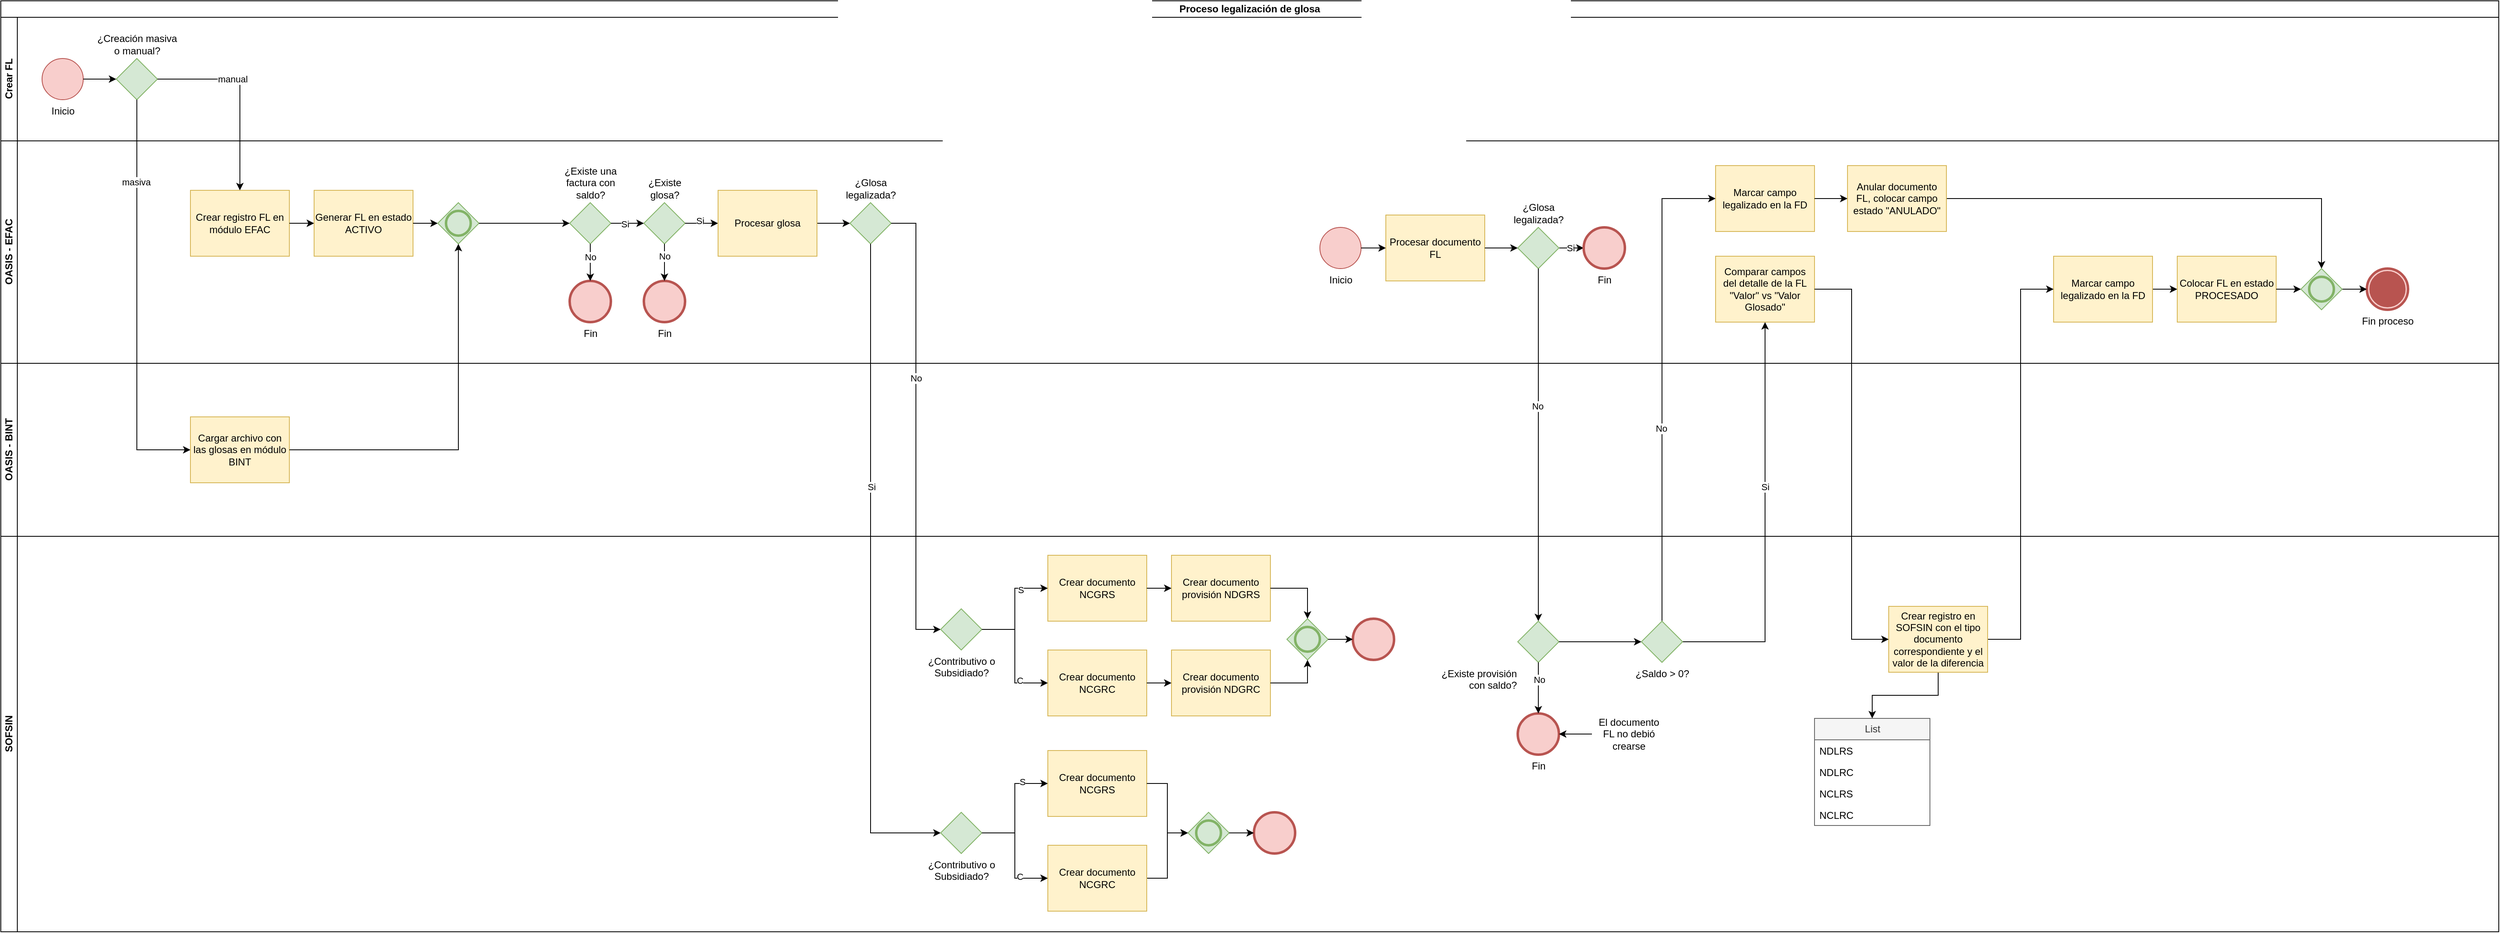 <mxfile version="26.0.10">
  <diagram name="Página-1" id="QjnRR7jEjkSnEzNFnNj9">
    <mxGraphModel dx="1173" dy="513" grid="1" gridSize="10" guides="1" tooltips="1" connect="1" arrows="1" fold="1" page="1" pageScale="1" pageWidth="2910" pageHeight="1030" math="0" shadow="0">
      <root>
        <mxCell id="0" />
        <mxCell id="1" parent="0" />
        <mxCell id="Rm7F8vrEzkFGW5DVcHOp-1" value="Proceso legalización de glosa" style="swimlane;html=1;childLayout=stackLayout;resizeParent=1;resizeParentMax=0;horizontal=1;startSize=20;horizontalStack=0;whiteSpace=wrap;" vertex="1" parent="1">
          <mxGeometry x="20" y="20" width="3030" height="1130" as="geometry" />
        </mxCell>
        <mxCell id="Rm7F8vrEzkFGW5DVcHOp-2" value="Crear FL" style="swimlane;html=1;startSize=20;horizontal=0;" vertex="1" parent="Rm7F8vrEzkFGW5DVcHOp-1">
          <mxGeometry y="20" width="3030" height="150" as="geometry" />
        </mxCell>
        <mxCell id="Rm7F8vrEzkFGW5DVcHOp-5" value="Inicio" style="points=[[0.145,0.145,0],[0.5,0,0],[0.855,0.145,0],[1,0.5,0],[0.855,0.855,0],[0.5,1,0],[0.145,0.855,0],[0,0.5,0]];shape=mxgraph.bpmn.event;html=1;verticalLabelPosition=bottom;labelBackgroundColor=#ffffff;verticalAlign=top;align=center;perimeter=ellipsePerimeter;outlineConnect=0;aspect=fixed;outline=standard;symbol=general;fillColor=#f8cecc;strokeColor=#b85450;" vertex="1" parent="Rm7F8vrEzkFGW5DVcHOp-2">
          <mxGeometry x="50" y="50" width="50" height="50" as="geometry" />
        </mxCell>
        <mxCell id="Rm7F8vrEzkFGW5DVcHOp-9" value="¿Creación masiva &lt;br&gt;o manual?" style="points=[[0.25,0.25,0],[0.5,0,0],[0.75,0.25,0],[1,0.5,0],[0.75,0.75,0],[0.5,1,0],[0.25,0.75,0],[0,0.5,0]];shape=mxgraph.bpmn.gateway2;html=1;verticalLabelPosition=top;labelBackgroundColor=#ffffff;verticalAlign=bottom;align=center;perimeter=rhombusPerimeter;outlineConnect=0;outline=none;symbol=none;labelPosition=center;fillColor=#d5e8d4;strokeColor=#82b366;" vertex="1" parent="Rm7F8vrEzkFGW5DVcHOp-2">
          <mxGeometry x="140" y="50" width="50" height="50" as="geometry" />
        </mxCell>
        <mxCell id="Rm7F8vrEzkFGW5DVcHOp-6" style="edgeStyle=orthogonalEdgeStyle;rounded=0;orthogonalLoop=1;jettySize=auto;html=1;entryX=0;entryY=0.5;entryDx=0;entryDy=0;entryPerimeter=0;" edge="1" parent="Rm7F8vrEzkFGW5DVcHOp-2" source="Rm7F8vrEzkFGW5DVcHOp-5" target="Rm7F8vrEzkFGW5DVcHOp-9">
          <mxGeometry relative="1" as="geometry">
            <mxPoint x="140" y="75" as="targetPoint" />
          </mxGeometry>
        </mxCell>
        <mxCell id="Rm7F8vrEzkFGW5DVcHOp-3" value="OASIS - EFAC" style="swimlane;html=1;startSize=20;horizontal=0;" vertex="1" parent="Rm7F8vrEzkFGW5DVcHOp-1">
          <mxGeometry y="170" width="3030" height="270" as="geometry" />
        </mxCell>
        <mxCell id="Rm7F8vrEzkFGW5DVcHOp-15" value="Generar FL en estado ACTIVO" style="points=[[0.25,0,0],[0.5,0,0],[0.75,0,0],[1,0.25,0],[1,0.5,0],[1,0.75,0],[0.75,1,0],[0.5,1,0],[0.25,1,0],[0,0.75,0],[0,0.5,0],[0,0.25,0]];shape=mxgraph.bpmn.task2;whiteSpace=wrap;rectStyle=rounded;size=10;html=1;container=1;expand=0;collapsible=0;taskMarker=script;fillColor=#fff2cc;strokeColor=#d6b656;" vertex="1" parent="Rm7F8vrEzkFGW5DVcHOp-3">
          <mxGeometry x="380" y="60" width="120" height="80" as="geometry" />
        </mxCell>
        <mxCell id="Rm7F8vrEzkFGW5DVcHOp-16" style="edgeStyle=orthogonalEdgeStyle;rounded=0;orthogonalLoop=1;jettySize=auto;html=1;entryX=0;entryY=0.5;entryDx=0;entryDy=0;entryPerimeter=0;" edge="1" parent="Rm7F8vrEzkFGW5DVcHOp-3" source="Rm7F8vrEzkFGW5DVcHOp-15" target="Rm7F8vrEzkFGW5DVcHOp-19">
          <mxGeometry relative="1" as="geometry">
            <mxPoint x="530" y="100.0" as="targetPoint" />
          </mxGeometry>
        </mxCell>
        <mxCell id="Rm7F8vrEzkFGW5DVcHOp-19" value="" style="points=[[0.25,0.25,0],[0.5,0,0],[0.75,0.25,0],[1,0.5,0],[0.75,0.75,0],[0.5,1,0],[0.25,0.75,0],[0,0.5,0]];shape=mxgraph.bpmn.gateway2;html=1;verticalLabelPosition=bottom;labelBackgroundColor=#ffffff;verticalAlign=top;align=center;perimeter=rhombusPerimeter;outlineConnect=0;outline=end;symbol=general;fillColor=#d5e8d4;strokeColor=#82b366;" vertex="1" parent="Rm7F8vrEzkFGW5DVcHOp-3">
          <mxGeometry x="530" y="75" width="50" height="50" as="geometry" />
        </mxCell>
        <mxCell id="Rm7F8vrEzkFGW5DVcHOp-13" value="Crear registro FL en módulo EFAC" style="points=[[0.25,0,0],[0.5,0,0],[0.75,0,0],[1,0.25,0],[1,0.5,0],[1,0.75,0],[0.75,1,0],[0.5,1,0],[0.25,1,0],[0,0.75,0],[0,0.5,0],[0,0.25,0]];shape=mxgraph.bpmn.task2;whiteSpace=wrap;rectStyle=rounded;size=10;html=1;container=1;expand=0;collapsible=0;taskMarker=user;fillColor=#fff2cc;strokeColor=#d6b656;" vertex="1" parent="Rm7F8vrEzkFGW5DVcHOp-3">
          <mxGeometry x="230" y="60" width="120" height="80" as="geometry" />
        </mxCell>
        <mxCell id="Rm7F8vrEzkFGW5DVcHOp-14" style="edgeStyle=orthogonalEdgeStyle;rounded=0;orthogonalLoop=1;jettySize=auto;html=1;" edge="1" parent="Rm7F8vrEzkFGW5DVcHOp-3" source="Rm7F8vrEzkFGW5DVcHOp-13" target="Rm7F8vrEzkFGW5DVcHOp-15">
          <mxGeometry relative="1" as="geometry">
            <mxPoint x="410" y="-80" as="targetPoint" />
          </mxGeometry>
        </mxCell>
        <mxCell id="Rm7F8vrEzkFGW5DVcHOp-33" value="¿Existe una &lt;br&gt;factura con&lt;br&gt;saldo?" style="points=[[0.25,0.25,0],[0.5,0,0],[0.75,0.25,0],[1,0.5,0],[0.75,0.75,0],[0.5,1,0],[0.25,0.75,0],[0,0.5,0]];shape=mxgraph.bpmn.gateway2;html=1;verticalLabelPosition=top;labelBackgroundColor=#ffffff;verticalAlign=bottom;align=center;perimeter=rhombusPerimeter;outlineConnect=0;outline=none;symbol=none;labelPosition=center;fillColor=#d5e8d4;strokeColor=#82b366;" vertex="1" parent="Rm7F8vrEzkFGW5DVcHOp-3">
          <mxGeometry x="690" y="75" width="50" height="50" as="geometry" />
        </mxCell>
        <mxCell id="Rm7F8vrEzkFGW5DVcHOp-32" style="edgeStyle=orthogonalEdgeStyle;rounded=0;orthogonalLoop=1;jettySize=auto;html=1;" edge="1" parent="Rm7F8vrEzkFGW5DVcHOp-3" source="Rm7F8vrEzkFGW5DVcHOp-19" target="Rm7F8vrEzkFGW5DVcHOp-33">
          <mxGeometry relative="1" as="geometry">
            <mxPoint x="710" y="100" as="targetPoint" />
          </mxGeometry>
        </mxCell>
        <mxCell id="Rm7F8vrEzkFGW5DVcHOp-35" value="Fin" style="points=[[0.145,0.145,0],[0.5,0,0],[0.855,0.145,0],[1,0.5,0],[0.855,0.855,0],[0.5,1,0],[0.145,0.855,0],[0,0.5,0]];shape=mxgraph.bpmn.event;html=1;verticalLabelPosition=bottom;labelBackgroundColor=#ffffff;verticalAlign=top;align=center;perimeter=ellipsePerimeter;outlineConnect=0;aspect=fixed;outline=end;symbol=terminate2;fillColor=#f8cecc;strokeColor=#b85450;" vertex="1" parent="Rm7F8vrEzkFGW5DVcHOp-3">
          <mxGeometry x="690" y="170" width="50" height="50" as="geometry" />
        </mxCell>
        <mxCell id="Rm7F8vrEzkFGW5DVcHOp-34" style="edgeStyle=orthogonalEdgeStyle;rounded=0;orthogonalLoop=1;jettySize=auto;html=1;" edge="1" parent="Rm7F8vrEzkFGW5DVcHOp-3" source="Rm7F8vrEzkFGW5DVcHOp-33" target="Rm7F8vrEzkFGW5DVcHOp-35">
          <mxGeometry relative="1" as="geometry">
            <mxPoint x="715" y="180" as="targetPoint" />
          </mxGeometry>
        </mxCell>
        <mxCell id="Rm7F8vrEzkFGW5DVcHOp-36" value="No" style="edgeLabel;html=1;align=center;verticalAlign=middle;resizable=0;points=[];" vertex="1" connectable="0" parent="Rm7F8vrEzkFGW5DVcHOp-34">
          <mxGeometry x="0.256" y="-1" relative="1" as="geometry">
            <mxPoint x="1" y="-13" as="offset" />
          </mxGeometry>
        </mxCell>
        <mxCell id="Rm7F8vrEzkFGW5DVcHOp-39" value="¿Existe &lt;br&gt;glosa?" style="points=[[0.25,0.25,0],[0.5,0,0],[0.75,0.25,0],[1,0.5,0],[0.75,0.75,0],[0.5,1,0],[0.25,0.75,0],[0,0.5,0]];shape=mxgraph.bpmn.gateway2;html=1;verticalLabelPosition=top;labelBackgroundColor=#ffffff;verticalAlign=bottom;align=center;perimeter=rhombusPerimeter;outlineConnect=0;outline=none;symbol=none;labelPosition=center;fillColor=#d5e8d4;strokeColor=#82b366;" vertex="1" parent="Rm7F8vrEzkFGW5DVcHOp-3">
          <mxGeometry x="780" y="75" width="50" height="50" as="geometry" />
        </mxCell>
        <mxCell id="Rm7F8vrEzkFGW5DVcHOp-38" style="edgeStyle=orthogonalEdgeStyle;rounded=0;orthogonalLoop=1;jettySize=auto;html=1;" edge="1" parent="Rm7F8vrEzkFGW5DVcHOp-3" source="Rm7F8vrEzkFGW5DVcHOp-33" target="Rm7F8vrEzkFGW5DVcHOp-39">
          <mxGeometry relative="1" as="geometry">
            <mxPoint x="790" y="100" as="targetPoint" />
          </mxGeometry>
        </mxCell>
        <mxCell id="Rm7F8vrEzkFGW5DVcHOp-50" value="Si" style="edgeLabel;html=1;align=center;verticalAlign=middle;resizable=0;points=[];" vertex="1" connectable="0" parent="Rm7F8vrEzkFGW5DVcHOp-38">
          <mxGeometry x="-0.15" y="-1" relative="1" as="geometry">
            <mxPoint as="offset" />
          </mxGeometry>
        </mxCell>
        <mxCell id="Rm7F8vrEzkFGW5DVcHOp-41" value="Fin" style="points=[[0.145,0.145,0],[0.5,0,0],[0.855,0.145,0],[1,0.5,0],[0.855,0.855,0],[0.5,1,0],[0.145,0.855,0],[0,0.5,0]];shape=mxgraph.bpmn.event;html=1;verticalLabelPosition=bottom;labelBackgroundColor=#ffffff;verticalAlign=top;align=center;perimeter=ellipsePerimeter;outlineConnect=0;aspect=fixed;outline=end;symbol=terminate2;fillColor=#f8cecc;strokeColor=#b85450;" vertex="1" parent="Rm7F8vrEzkFGW5DVcHOp-3">
          <mxGeometry x="780" y="170" width="50" height="50" as="geometry" />
        </mxCell>
        <mxCell id="Rm7F8vrEzkFGW5DVcHOp-40" style="edgeStyle=orthogonalEdgeStyle;rounded=0;orthogonalLoop=1;jettySize=auto;html=1;" edge="1" parent="Rm7F8vrEzkFGW5DVcHOp-3" source="Rm7F8vrEzkFGW5DVcHOp-39" target="Rm7F8vrEzkFGW5DVcHOp-41">
          <mxGeometry relative="1" as="geometry">
            <mxPoint x="805" y="190" as="targetPoint" />
          </mxGeometry>
        </mxCell>
        <mxCell id="Rm7F8vrEzkFGW5DVcHOp-43" value="No" style="edgeLabel;html=1;align=center;verticalAlign=middle;resizable=0;points=[];" vertex="1" connectable="0" parent="Rm7F8vrEzkFGW5DVcHOp-40">
          <mxGeometry x="-0.33" relative="1" as="geometry">
            <mxPoint as="offset" />
          </mxGeometry>
        </mxCell>
        <mxCell id="Rm7F8vrEzkFGW5DVcHOp-45" value="¿Glosa &lt;br&gt;legalizada?" style="points=[[0.25,0.25,0],[0.5,0,0],[0.75,0.25,0],[1,0.5,0],[0.75,0.75,0],[0.5,1,0],[0.25,0.75,0],[0,0.5,0]];shape=mxgraph.bpmn.gateway2;html=1;verticalLabelPosition=top;labelBackgroundColor=#ffffff;verticalAlign=bottom;align=center;perimeter=rhombusPerimeter;outlineConnect=0;outline=none;symbol=none;labelPosition=center;fillColor=#d5e8d4;strokeColor=#82b366;" vertex="1" parent="Rm7F8vrEzkFGW5DVcHOp-3">
          <mxGeometry x="1030" y="75" width="50" height="50" as="geometry" />
        </mxCell>
        <mxCell id="Rm7F8vrEzkFGW5DVcHOp-44" style="edgeStyle=orthogonalEdgeStyle;rounded=0;orthogonalLoop=1;jettySize=auto;html=1;entryX=0;entryY=0.5;entryDx=0;entryDy=0;entryPerimeter=0;" edge="1" parent="Rm7F8vrEzkFGW5DVcHOp-3" source="Rm7F8vrEzkFGW5DVcHOp-39" target="Rm7F8vrEzkFGW5DVcHOp-55">
          <mxGeometry relative="1" as="geometry">
            <mxPoint x="890" y="100" as="targetPoint" />
          </mxGeometry>
        </mxCell>
        <mxCell id="Rm7F8vrEzkFGW5DVcHOp-51" value="Si" style="edgeLabel;html=1;align=center;verticalAlign=middle;resizable=0;points=[];" vertex="1" connectable="0" parent="Rm7F8vrEzkFGW5DVcHOp-44">
          <mxGeometry x="-0.1" y="3" relative="1" as="geometry">
            <mxPoint as="offset" />
          </mxGeometry>
        </mxCell>
        <mxCell id="Rm7F8vrEzkFGW5DVcHOp-56" style="edgeStyle=orthogonalEdgeStyle;rounded=0;orthogonalLoop=1;jettySize=auto;html=1;" edge="1" parent="Rm7F8vrEzkFGW5DVcHOp-3" source="Rm7F8vrEzkFGW5DVcHOp-55" target="Rm7F8vrEzkFGW5DVcHOp-45">
          <mxGeometry relative="1" as="geometry" />
        </mxCell>
        <mxCell id="Rm7F8vrEzkFGW5DVcHOp-55" value="Procesar glosa" style="points=[[0.25,0,0],[0.5,0,0],[0.75,0,0],[1,0.25,0],[1,0.5,0],[1,0.75,0],[0.75,1,0],[0.5,1,0],[0.25,1,0],[0,0.75,0],[0,0.5,0],[0,0.25,0]];shape=mxgraph.bpmn.task2;whiteSpace=wrap;rectStyle=rounded;size=10;html=1;container=1;expand=0;collapsible=0;taskMarker=script;fillColor=#fff2cc;strokeColor=#d6b656;" vertex="1" parent="Rm7F8vrEzkFGW5DVcHOp-3">
          <mxGeometry x="870" y="60" width="120" height="80" as="geometry" />
        </mxCell>
        <mxCell id="Rm7F8vrEzkFGW5DVcHOp-68" value="Marcar campo legalizado en la FD" style="points=[[0.25,0,0],[0.5,0,0],[0.75,0,0],[1,0.25,0],[1,0.5,0],[1,0.75,0],[0.75,1,0],[0.5,1,0],[0.25,1,0],[0,0.75,0],[0,0.5,0],[0,0.25,0]];shape=mxgraph.bpmn.task2;whiteSpace=wrap;rectStyle=rounded;size=10;html=1;container=1;expand=0;collapsible=0;taskMarker=script;fillColor=#fff2cc;strokeColor=#d6b656;" vertex="1" parent="Rm7F8vrEzkFGW5DVcHOp-3">
          <mxGeometry x="2080" y="30" width="120" height="80" as="geometry" />
        </mxCell>
        <mxCell id="Rm7F8vrEzkFGW5DVcHOp-131" style="edgeStyle=orthogonalEdgeStyle;rounded=0;orthogonalLoop=1;jettySize=auto;html=1;" edge="1" parent="Rm7F8vrEzkFGW5DVcHOp-3" source="Rm7F8vrEzkFGW5DVcHOp-70" target="Rm7F8vrEzkFGW5DVcHOp-129">
          <mxGeometry relative="1" as="geometry" />
        </mxCell>
        <mxCell id="Rm7F8vrEzkFGW5DVcHOp-70" value="Anular documento FL, colocar campo estado &quot;ANULADO&quot;" style="points=[[0.25,0,0],[0.5,0,0],[0.75,0,0],[1,0.25,0],[1,0.5,0],[1,0.75,0],[0.75,1,0],[0.5,1,0],[0.25,1,0],[0,0.75,0],[0,0.5,0],[0,0.25,0]];shape=mxgraph.bpmn.task2;whiteSpace=wrap;rectStyle=rounded;size=10;html=1;container=1;expand=0;collapsible=0;taskMarker=script;fillColor=#fff2cc;strokeColor=#d6b656;" vertex="1" parent="Rm7F8vrEzkFGW5DVcHOp-3">
          <mxGeometry x="2240" y="30" width="120" height="80" as="geometry" />
        </mxCell>
        <mxCell id="Rm7F8vrEzkFGW5DVcHOp-69" style="edgeStyle=orthogonalEdgeStyle;rounded=0;orthogonalLoop=1;jettySize=auto;html=1;" edge="1" parent="Rm7F8vrEzkFGW5DVcHOp-3" source="Rm7F8vrEzkFGW5DVcHOp-68" target="Rm7F8vrEzkFGW5DVcHOp-70">
          <mxGeometry relative="1" as="geometry">
            <mxPoint x="2520" y="60" as="targetPoint" />
          </mxGeometry>
        </mxCell>
        <mxCell id="Rm7F8vrEzkFGW5DVcHOp-72" value="Comparar campos del detalle de la FL &quot;Valor&quot; vs &quot;Valor Glosado&quot;" style="points=[[0.25,0,0],[0.5,0,0],[0.75,0,0],[1,0.25,0],[1,0.5,0],[1,0.75,0],[0.75,1,0],[0.5,1,0],[0.25,1,0],[0,0.75,0],[0,0.5,0],[0,0.25,0]];shape=mxgraph.bpmn.task2;whiteSpace=wrap;rectStyle=rounded;size=10;html=1;container=1;expand=0;collapsible=0;taskMarker=script;fillColor=#fff2cc;strokeColor=#d6b656;" vertex="1" parent="Rm7F8vrEzkFGW5DVcHOp-3">
          <mxGeometry x="2080" y="140" width="120" height="80" as="geometry" />
        </mxCell>
        <mxCell id="Rm7F8vrEzkFGW5DVcHOp-113" value="Colocar FL en estado PROCESADO" style="points=[[0.25,0,0],[0.5,0,0],[0.75,0,0],[1,0.25,0],[1,0.5,0],[1,0.75,0],[0.75,1,0],[0.5,1,0],[0.25,1,0],[0,0.75,0],[0,0.5,0],[0,0.25,0]];shape=mxgraph.bpmn.task2;whiteSpace=wrap;rectStyle=rounded;size=10;html=1;container=1;expand=0;collapsible=0;taskMarker=script;fillColor=#fff2cc;strokeColor=#d6b656;" vertex="1" parent="Rm7F8vrEzkFGW5DVcHOp-3">
          <mxGeometry x="2640" y="140" width="120" height="80" as="geometry" />
        </mxCell>
        <mxCell id="Rm7F8vrEzkFGW5DVcHOp-125" style="edgeStyle=orthogonalEdgeStyle;rounded=0;orthogonalLoop=1;jettySize=auto;html=1;" edge="1" parent="Rm7F8vrEzkFGW5DVcHOp-3" source="Rm7F8vrEzkFGW5DVcHOp-132" target="Rm7F8vrEzkFGW5DVcHOp-113">
          <mxGeometry relative="1" as="geometry" />
        </mxCell>
        <mxCell id="Rm7F8vrEzkFGW5DVcHOp-128" value="Fin proceso" style="points=[[0.145,0.145,0],[0.5,0,0],[0.855,0.145,0],[1,0.5,0],[0.855,0.855,0],[0.5,1,0],[0.145,0.855,0],[0,0.5,0]];shape=mxgraph.bpmn.event;html=1;verticalLabelPosition=bottom;labelBackgroundColor=#ffffff;verticalAlign=top;align=center;perimeter=ellipsePerimeter;outlineConnect=0;aspect=fixed;outline=end;symbol=terminate;fillColor=#f8cecc;strokeColor=#b85450;" vertex="1" parent="Rm7F8vrEzkFGW5DVcHOp-3">
          <mxGeometry x="2870" y="155" width="50" height="50" as="geometry" />
        </mxCell>
        <mxCell id="Rm7F8vrEzkFGW5DVcHOp-127" style="edgeStyle=orthogonalEdgeStyle;rounded=0;orthogonalLoop=1;jettySize=auto;html=1;" edge="1" parent="Rm7F8vrEzkFGW5DVcHOp-3" source="Rm7F8vrEzkFGW5DVcHOp-129" target="Rm7F8vrEzkFGW5DVcHOp-128">
          <mxGeometry relative="1" as="geometry">
            <mxPoint x="3040" y="180" as="targetPoint" />
          </mxGeometry>
        </mxCell>
        <mxCell id="Rm7F8vrEzkFGW5DVcHOp-129" value="" style="points=[[0.25,0.25,0],[0.5,0,0],[0.75,0.25,0],[1,0.5,0],[0.75,0.75,0],[0.5,1,0],[0.25,0.75,0],[0,0.5,0]];shape=mxgraph.bpmn.gateway2;html=1;verticalLabelPosition=bottom;labelBackgroundColor=#ffffff;verticalAlign=top;align=center;perimeter=rhombusPerimeter;outlineConnect=0;outline=end;symbol=general;fillColor=#d5e8d4;strokeColor=#82b366;" vertex="1" parent="Rm7F8vrEzkFGW5DVcHOp-3">
          <mxGeometry x="2790" y="155" width="50" height="50" as="geometry" />
        </mxCell>
        <mxCell id="Rm7F8vrEzkFGW5DVcHOp-130" value="" style="edgeStyle=orthogonalEdgeStyle;rounded=0;orthogonalLoop=1;jettySize=auto;html=1;" edge="1" parent="Rm7F8vrEzkFGW5DVcHOp-3" source="Rm7F8vrEzkFGW5DVcHOp-113" target="Rm7F8vrEzkFGW5DVcHOp-129">
          <mxGeometry relative="1" as="geometry">
            <mxPoint x="3090" y="370" as="targetPoint" />
            <mxPoint x="3000" y="370" as="sourcePoint" />
          </mxGeometry>
        </mxCell>
        <mxCell id="Rm7F8vrEzkFGW5DVcHOp-132" value="Marcar campo legalizado en la FD" style="points=[[0.25,0,0],[0.5,0,0],[0.75,0,0],[1,0.25,0],[1,0.5,0],[1,0.75,0],[0.75,1,0],[0.5,1,0],[0.25,1,0],[0,0.75,0],[0,0.5,0],[0,0.25,0]];shape=mxgraph.bpmn.task2;whiteSpace=wrap;rectStyle=rounded;size=10;html=1;container=1;expand=0;collapsible=0;taskMarker=script;fillColor=#fff2cc;strokeColor=#d6b656;" vertex="1" parent="Rm7F8vrEzkFGW5DVcHOp-3">
          <mxGeometry x="2490" y="140" width="120" height="80" as="geometry" />
        </mxCell>
        <mxCell id="Rm7F8vrEzkFGW5DVcHOp-135" value="Inicio" style="points=[[0.145,0.145,0],[0.5,0,0],[0.855,0.145,0],[1,0.5,0],[0.855,0.855,0],[0.5,1,0],[0.145,0.855,0],[0,0.5,0]];shape=mxgraph.bpmn.event;html=1;verticalLabelPosition=bottom;labelBackgroundColor=#ffffff;verticalAlign=top;align=center;perimeter=ellipsePerimeter;outlineConnect=0;aspect=fixed;outline=standard;symbol=general;fillColor=#f8cecc;strokeColor=#b85450;" vertex="1" parent="Rm7F8vrEzkFGW5DVcHOp-3">
          <mxGeometry x="1600" y="105" width="50" height="50" as="geometry" />
        </mxCell>
        <mxCell id="Rm7F8vrEzkFGW5DVcHOp-136" value="Procesar documento FL" style="points=[[0.25,0,0],[0.5,0,0],[0.75,0,0],[1,0.25,0],[1,0.5,0],[1,0.75,0],[0.75,1,0],[0.5,1,0],[0.25,1,0],[0,0.75,0],[0,0.5,0],[0,0.25,0]];shape=mxgraph.bpmn.task2;whiteSpace=wrap;rectStyle=rounded;size=10;html=1;container=1;expand=0;collapsible=0;taskMarker=abstract;fillColor=#fff2cc;strokeColor=#d6b656;" vertex="1" parent="Rm7F8vrEzkFGW5DVcHOp-3">
          <mxGeometry x="1680" y="90" width="120" height="80" as="geometry" />
        </mxCell>
        <mxCell id="Rm7F8vrEzkFGW5DVcHOp-137" style="edgeStyle=orthogonalEdgeStyle;rounded=0;orthogonalLoop=1;jettySize=auto;html=1;entryX=0;entryY=0.5;entryDx=0;entryDy=0;entryPerimeter=0;" edge="1" parent="Rm7F8vrEzkFGW5DVcHOp-3" source="Rm7F8vrEzkFGW5DVcHOp-135" target="Rm7F8vrEzkFGW5DVcHOp-136">
          <mxGeometry relative="1" as="geometry" />
        </mxCell>
        <mxCell id="Rm7F8vrEzkFGW5DVcHOp-152" style="edgeStyle=orthogonalEdgeStyle;rounded=0;orthogonalLoop=1;jettySize=auto;html=1;entryX=0;entryY=0.5;entryDx=0;entryDy=0;entryPerimeter=0;" edge="1" parent="Rm7F8vrEzkFGW5DVcHOp-3" source="Rm7F8vrEzkFGW5DVcHOp-147" target="Rm7F8vrEzkFGW5DVcHOp-153">
          <mxGeometry relative="1" as="geometry">
            <mxPoint x="1940" y="130" as="targetPoint" />
          </mxGeometry>
        </mxCell>
        <mxCell id="Rm7F8vrEzkFGW5DVcHOp-154" value="Si" style="edgeLabel;html=1;align=center;verticalAlign=middle;resizable=0;points=[];" vertex="1" connectable="0" parent="Rm7F8vrEzkFGW5DVcHOp-152">
          <mxGeometry x="0.342" relative="1" as="geometry">
            <mxPoint as="offset" />
          </mxGeometry>
        </mxCell>
        <mxCell id="Rm7F8vrEzkFGW5DVcHOp-147" value="¿Glosa &lt;br&gt;legalizada?" style="points=[[0.25,0.25,0],[0.5,0,0],[0.75,0.25,0],[1,0.5,0],[0.75,0.75,0],[0.5,1,0],[0.25,0.75,0],[0,0.5,0]];shape=mxgraph.bpmn.gateway2;html=1;verticalLabelPosition=top;labelBackgroundColor=#ffffff;verticalAlign=bottom;align=center;perimeter=rhombusPerimeter;outlineConnect=0;outline=none;symbol=none;labelPosition=center;fillColor=#d5e8d4;strokeColor=#82b366;" vertex="1" parent="Rm7F8vrEzkFGW5DVcHOp-3">
          <mxGeometry x="1840" y="105" width="50" height="50" as="geometry" />
        </mxCell>
        <mxCell id="Rm7F8vrEzkFGW5DVcHOp-149" style="edgeStyle=orthogonalEdgeStyle;rounded=0;orthogonalLoop=1;jettySize=auto;html=1;entryX=0;entryY=0.5;entryDx=0;entryDy=0;entryPerimeter=0;" edge="1" parent="Rm7F8vrEzkFGW5DVcHOp-3" source="Rm7F8vrEzkFGW5DVcHOp-136" target="Rm7F8vrEzkFGW5DVcHOp-147">
          <mxGeometry relative="1" as="geometry" />
        </mxCell>
        <mxCell id="Rm7F8vrEzkFGW5DVcHOp-153" value="Fin" style="points=[[0.145,0.145,0],[0.5,0,0],[0.855,0.145,0],[1,0.5,0],[0.855,0.855,0],[0.5,1,0],[0.145,0.855,0],[0,0.5,0]];shape=mxgraph.bpmn.event;html=1;verticalLabelPosition=bottom;labelBackgroundColor=#ffffff;verticalAlign=top;align=center;perimeter=ellipsePerimeter;outlineConnect=0;aspect=fixed;outline=end;symbol=terminate2;fillColor=#f8cecc;strokeColor=#b85450;" vertex="1" parent="Rm7F8vrEzkFGW5DVcHOp-3">
          <mxGeometry x="1920" y="105" width="50" height="50" as="geometry" />
        </mxCell>
        <mxCell id="Rm7F8vrEzkFGW5DVcHOp-4" value="OASIS - BINT" style="swimlane;html=1;startSize=20;horizontal=0;" vertex="1" parent="Rm7F8vrEzkFGW5DVcHOp-1">
          <mxGeometry y="440" width="3030" height="210" as="geometry" />
        </mxCell>
        <mxCell id="Rm7F8vrEzkFGW5DVcHOp-11" value="Cargar archivo con las glosas en módulo BINT" style="points=[[0.25,0,0],[0.5,0,0],[0.75,0,0],[1,0.25,0],[1,0.5,0],[1,0.75,0],[0.75,1,0],[0.5,1,0],[0.25,1,0],[0,0.75,0],[0,0.5,0],[0,0.25,0]];shape=mxgraph.bpmn.task2;whiteSpace=wrap;rectStyle=rounded;size=10;html=1;container=1;expand=0;collapsible=0;taskMarker=user;fillColor=#fff2cc;strokeColor=#d6b656;" vertex="1" parent="Rm7F8vrEzkFGW5DVcHOp-4">
          <mxGeometry x="230" y="65" width="120" height="80" as="geometry" />
        </mxCell>
        <mxCell id="Rm7F8vrEzkFGW5DVcHOp-12" style="edgeStyle=orthogonalEdgeStyle;rounded=0;orthogonalLoop=1;jettySize=auto;html=1;" edge="1" parent="Rm7F8vrEzkFGW5DVcHOp-1" source="Rm7F8vrEzkFGW5DVcHOp-9" target="Rm7F8vrEzkFGW5DVcHOp-13">
          <mxGeometry relative="1" as="geometry">
            <mxPoint x="300" y="220" as="targetPoint" />
          </mxGeometry>
        </mxCell>
        <mxCell id="Rm7F8vrEzkFGW5DVcHOp-31" value="manual" style="edgeLabel;html=1;align=center;verticalAlign=middle;resizable=0;points=[];" vertex="1" connectable="0" parent="Rm7F8vrEzkFGW5DVcHOp-12">
          <mxGeometry x="-0.226" relative="1" as="geometry">
            <mxPoint as="offset" />
          </mxGeometry>
        </mxCell>
        <mxCell id="Rm7F8vrEzkFGW5DVcHOp-20" style="edgeStyle=orthogonalEdgeStyle;rounded=0;orthogonalLoop=1;jettySize=auto;html=1;" edge="1" parent="Rm7F8vrEzkFGW5DVcHOp-1" source="Rm7F8vrEzkFGW5DVcHOp-11" target="Rm7F8vrEzkFGW5DVcHOp-19">
          <mxGeometry relative="1" as="geometry" />
        </mxCell>
        <mxCell id="Rm7F8vrEzkFGW5DVcHOp-29" style="edgeStyle=orthogonalEdgeStyle;rounded=0;orthogonalLoop=1;jettySize=auto;html=1;entryX=0;entryY=0.5;entryDx=0;entryDy=0;entryPerimeter=0;exitX=0.5;exitY=1;exitDx=0;exitDy=0;exitPerimeter=0;" edge="1" parent="Rm7F8vrEzkFGW5DVcHOp-1" source="Rm7F8vrEzkFGW5DVcHOp-9" target="Rm7F8vrEzkFGW5DVcHOp-11">
          <mxGeometry relative="1" as="geometry" />
        </mxCell>
        <mxCell id="Rm7F8vrEzkFGW5DVcHOp-30" value="masiva" style="edgeLabel;html=1;align=center;verticalAlign=middle;resizable=0;points=[];" vertex="1" connectable="0" parent="Rm7F8vrEzkFGW5DVcHOp-29">
          <mxGeometry x="-0.593" y="-1" relative="1" as="geometry">
            <mxPoint as="offset" />
          </mxGeometry>
        </mxCell>
        <mxCell id="Rm7F8vrEzkFGW5DVcHOp-57" style="edgeStyle=orthogonalEdgeStyle;rounded=0;orthogonalLoop=1;jettySize=auto;html=1;entryX=0;entryY=0.5;entryDx=0;entryDy=0;entryPerimeter=0;" edge="1" parent="Rm7F8vrEzkFGW5DVcHOp-1" source="Rm7F8vrEzkFGW5DVcHOp-45" target="Rm7F8vrEzkFGW5DVcHOp-91">
          <mxGeometry relative="1" as="geometry">
            <mxPoint x="1140" y="270" as="targetPoint" />
          </mxGeometry>
        </mxCell>
        <mxCell id="Rm7F8vrEzkFGW5DVcHOp-74" value="No" style="edgeLabel;html=1;align=center;verticalAlign=middle;resizable=0;points=[];" vertex="1" connectable="0" parent="Rm7F8vrEzkFGW5DVcHOp-57">
          <mxGeometry x="-0.212" relative="1" as="geometry">
            <mxPoint as="offset" />
          </mxGeometry>
        </mxCell>
        <mxCell id="Rm7F8vrEzkFGW5DVcHOp-66" style="edgeStyle=orthogonalEdgeStyle;rounded=0;orthogonalLoop=1;jettySize=auto;html=1;entryX=0;entryY=0.5;entryDx=0;entryDy=0;entryPerimeter=0;exitX=0.5;exitY=0;exitDx=0;exitDy=0;exitPerimeter=0;" edge="1" parent="Rm7F8vrEzkFGW5DVcHOp-1" source="Rm7F8vrEzkFGW5DVcHOp-156" target="Rm7F8vrEzkFGW5DVcHOp-68">
          <mxGeometry relative="1" as="geometry">
            <mxPoint x="1400" y="700" as="targetPoint" />
            <mxPoint x="2160" y="240" as="sourcePoint" />
            <Array as="points">
              <mxPoint x="2015" y="240" />
            </Array>
          </mxGeometry>
        </mxCell>
        <mxCell id="Rm7F8vrEzkFGW5DVcHOp-67" value="No" style="edgeLabel;html=1;align=center;verticalAlign=middle;resizable=0;points=[];" vertex="1" connectable="0" parent="Rm7F8vrEzkFGW5DVcHOp-66">
          <mxGeometry x="-0.189" y="1" relative="1" as="geometry">
            <mxPoint as="offset" />
          </mxGeometry>
        </mxCell>
        <mxCell id="Rm7F8vrEzkFGW5DVcHOp-71" style="edgeStyle=orthogonalEdgeStyle;rounded=0;orthogonalLoop=1;jettySize=auto;html=1;exitX=1;exitY=0.5;exitDx=0;exitDy=0;exitPerimeter=0;" edge="1" parent="Rm7F8vrEzkFGW5DVcHOp-1" source="Rm7F8vrEzkFGW5DVcHOp-156" target="Rm7F8vrEzkFGW5DVcHOp-72">
          <mxGeometry relative="1" as="geometry">
            <mxPoint x="1300" y="810" as="targetPoint" />
            <mxPoint x="2220" y="400" as="sourcePoint" />
            <Array as="points">
              <mxPoint x="2140" y="778" />
              <mxPoint x="2140" y="350" />
            </Array>
          </mxGeometry>
        </mxCell>
        <mxCell id="Rm7F8vrEzkFGW5DVcHOp-73" value="Si" style="edgeLabel;html=1;align=center;verticalAlign=middle;resizable=0;points=[];" vertex="1" connectable="0" parent="Rm7F8vrEzkFGW5DVcHOp-71">
          <mxGeometry x="0.18" relative="1" as="geometry">
            <mxPoint as="offset" />
          </mxGeometry>
        </mxCell>
        <mxCell id="Rm7F8vrEzkFGW5DVcHOp-78" style="edgeStyle=orthogonalEdgeStyle;rounded=0;orthogonalLoop=1;jettySize=auto;html=1;entryX=0;entryY=0.5;entryDx=0;entryDy=0;entryPerimeter=0;exitX=0.5;exitY=1;exitDx=0;exitDy=0;exitPerimeter=0;" edge="1" parent="Rm7F8vrEzkFGW5DVcHOp-1" source="Rm7F8vrEzkFGW5DVcHOp-45" target="Rm7F8vrEzkFGW5DVcHOp-77">
          <mxGeometry relative="1" as="geometry" />
        </mxCell>
        <mxCell id="Rm7F8vrEzkFGW5DVcHOp-79" value="Si" style="edgeLabel;html=1;align=center;verticalAlign=middle;resizable=0;points=[];" vertex="1" connectable="0" parent="Rm7F8vrEzkFGW5DVcHOp-78">
          <mxGeometry x="-0.263" y="1" relative="1" as="geometry">
            <mxPoint as="offset" />
          </mxGeometry>
        </mxCell>
        <mxCell id="Rm7F8vrEzkFGW5DVcHOp-126" style="edgeStyle=orthogonalEdgeStyle;rounded=0;orthogonalLoop=1;jettySize=auto;html=1;entryX=0;entryY=0.5;entryDx=0;entryDy=0;entryPerimeter=0;" edge="1" parent="Rm7F8vrEzkFGW5DVcHOp-1" source="Rm7F8vrEzkFGW5DVcHOp-116" target="Rm7F8vrEzkFGW5DVcHOp-132">
          <mxGeometry relative="1" as="geometry">
            <mxPoint x="2465" y="375" as="targetPoint" />
          </mxGeometry>
        </mxCell>
        <mxCell id="Rm7F8vrEzkFGW5DVcHOp-150" style="edgeStyle=orthogonalEdgeStyle;rounded=0;orthogonalLoop=1;jettySize=auto;html=1;" edge="1" parent="Rm7F8vrEzkFGW5DVcHOp-1" source="Rm7F8vrEzkFGW5DVcHOp-147" target="Rm7F8vrEzkFGW5DVcHOp-141">
          <mxGeometry relative="1" as="geometry">
            <mxPoint x="1785" y="735" as="targetPoint" />
          </mxGeometry>
        </mxCell>
        <mxCell id="Rm7F8vrEzkFGW5DVcHOp-151" value="No" style="edgeLabel;html=1;align=center;verticalAlign=middle;resizable=0;points=[];" vertex="1" connectable="0" parent="Rm7F8vrEzkFGW5DVcHOp-150">
          <mxGeometry x="-0.22" y="-1" relative="1" as="geometry">
            <mxPoint as="offset" />
          </mxGeometry>
        </mxCell>
        <mxCell id="Rm7F8vrEzkFGW5DVcHOp-21" value="SOFSIN" style="swimlane;html=1;startSize=20;horizontal=0;" vertex="1" parent="Rm7F8vrEzkFGW5DVcHOp-1">
          <mxGeometry y="650" width="3030" height="480" as="geometry" />
        </mxCell>
        <mxCell id="Rm7F8vrEzkFGW5DVcHOp-77" value="¿Contributivo o&lt;br&gt;Subsidiado?" style="points=[[0.25,0.25,0],[0.5,0,0],[0.75,0.25,0],[1,0.5,0],[0.75,0.75,0],[0.5,1,0],[0.25,0.75,0],[0,0.5,0]];shape=mxgraph.bpmn.gateway2;html=1;verticalLabelPosition=bottom;labelBackgroundColor=#ffffff;verticalAlign=top;align=center;perimeter=rhombusPerimeter;outlineConnect=0;outline=none;symbol=none;fillColor=#d5e8d4;strokeColor=#82b366;" vertex="1" parent="Rm7F8vrEzkFGW5DVcHOp-21">
          <mxGeometry x="1140" y="335" width="50" height="50" as="geometry" />
        </mxCell>
        <mxCell id="Rm7F8vrEzkFGW5DVcHOp-81" value="Crear documento NCGRS" style="points=[[0.25,0,0],[0.5,0,0],[0.75,0,0],[1,0.25,0],[1,0.5,0],[1,0.75,0],[0.75,1,0],[0.5,1,0],[0.25,1,0],[0,0.75,0],[0,0.5,0],[0,0.25,0]];shape=mxgraph.bpmn.task2;whiteSpace=wrap;rectStyle=rounded;size=10;html=1;container=1;expand=0;collapsible=0;taskMarker=script;fillColor=#fff2cc;strokeColor=#d6b656;" vertex="1" parent="Rm7F8vrEzkFGW5DVcHOp-21">
          <mxGeometry x="1270" y="260" width="120" height="80" as="geometry" />
        </mxCell>
        <mxCell id="Rm7F8vrEzkFGW5DVcHOp-80" style="edgeStyle=orthogonalEdgeStyle;rounded=0;orthogonalLoop=1;jettySize=auto;html=1;" edge="1" parent="Rm7F8vrEzkFGW5DVcHOp-21" source="Rm7F8vrEzkFGW5DVcHOp-77" target="Rm7F8vrEzkFGW5DVcHOp-81">
          <mxGeometry relative="1" as="geometry">
            <mxPoint x="1240" y="220" as="targetPoint" />
          </mxGeometry>
        </mxCell>
        <mxCell id="Rm7F8vrEzkFGW5DVcHOp-96" value="S" style="edgeLabel;html=1;align=center;verticalAlign=middle;resizable=0;points=[];" vertex="1" connectable="0" parent="Rm7F8vrEzkFGW5DVcHOp-80">
          <mxGeometry x="0.551" y="2" relative="1" as="geometry">
            <mxPoint as="offset" />
          </mxGeometry>
        </mxCell>
        <mxCell id="Rm7F8vrEzkFGW5DVcHOp-86" style="edgeStyle=orthogonalEdgeStyle;rounded=0;orthogonalLoop=1;jettySize=auto;html=1;" edge="1" parent="Rm7F8vrEzkFGW5DVcHOp-21" source="Rm7F8vrEzkFGW5DVcHOp-83" target="Rm7F8vrEzkFGW5DVcHOp-85">
          <mxGeometry relative="1" as="geometry" />
        </mxCell>
        <mxCell id="Rm7F8vrEzkFGW5DVcHOp-83" value="Crear documento NCGRC" style="points=[[0.25,0,0],[0.5,0,0],[0.75,0,0],[1,0.25,0],[1,0.5,0],[1,0.75,0],[0.75,1,0],[0.5,1,0],[0.25,1,0],[0,0.75,0],[0,0.5,0],[0,0.25,0]];shape=mxgraph.bpmn.task2;whiteSpace=wrap;rectStyle=rounded;size=10;html=1;container=1;expand=0;collapsible=0;taskMarker=script;fillColor=#fff2cc;strokeColor=#d6b656;" vertex="1" parent="Rm7F8vrEzkFGW5DVcHOp-21">
          <mxGeometry x="1270" y="375" width="120" height="80" as="geometry" />
        </mxCell>
        <mxCell id="Rm7F8vrEzkFGW5DVcHOp-82" style="edgeStyle=orthogonalEdgeStyle;rounded=0;orthogonalLoop=1;jettySize=auto;html=1;" edge="1" parent="Rm7F8vrEzkFGW5DVcHOp-21" source="Rm7F8vrEzkFGW5DVcHOp-77" target="Rm7F8vrEzkFGW5DVcHOp-83">
          <mxGeometry relative="1" as="geometry">
            <mxPoint x="1280" y="340" as="targetPoint" />
          </mxGeometry>
        </mxCell>
        <mxCell id="Rm7F8vrEzkFGW5DVcHOp-97" value="C" style="edgeLabel;html=1;align=center;verticalAlign=middle;resizable=0;points=[];" vertex="1" connectable="0" parent="Rm7F8vrEzkFGW5DVcHOp-82">
          <mxGeometry x="0.49" y="2" relative="1" as="geometry">
            <mxPoint as="offset" />
          </mxGeometry>
        </mxCell>
        <mxCell id="Rm7F8vrEzkFGW5DVcHOp-85" value="" style="points=[[0.25,0.25,0],[0.5,0,0],[0.75,0.25,0],[1,0.5,0],[0.75,0.75,0],[0.5,1,0],[0.25,0.75,0],[0,0.5,0]];shape=mxgraph.bpmn.gateway2;html=1;verticalLabelPosition=bottom;labelBackgroundColor=#ffffff;verticalAlign=top;align=center;perimeter=rhombusPerimeter;outlineConnect=0;outline=end;symbol=general;fillColor=#d5e8d4;strokeColor=#82b366;" vertex="1" parent="Rm7F8vrEzkFGW5DVcHOp-21">
          <mxGeometry x="1440" y="335" width="50" height="50" as="geometry" />
        </mxCell>
        <mxCell id="Rm7F8vrEzkFGW5DVcHOp-84" style="edgeStyle=orthogonalEdgeStyle;rounded=0;orthogonalLoop=1;jettySize=auto;html=1;" edge="1" parent="Rm7F8vrEzkFGW5DVcHOp-21" source="Rm7F8vrEzkFGW5DVcHOp-81" target="Rm7F8vrEzkFGW5DVcHOp-85">
          <mxGeometry relative="1" as="geometry">
            <mxPoint x="1450" y="300" as="targetPoint" />
          </mxGeometry>
        </mxCell>
        <mxCell id="Rm7F8vrEzkFGW5DVcHOp-88" value="" style="points=[[0.145,0.145,0],[0.5,0,0],[0.855,0.145,0],[1,0.5,0],[0.855,0.855,0],[0.5,1,0],[0.145,0.855,0],[0,0.5,0]];shape=mxgraph.bpmn.event;html=1;verticalLabelPosition=bottom;labelBackgroundColor=#ffffff;verticalAlign=top;align=center;perimeter=ellipsePerimeter;outlineConnect=0;aspect=fixed;outline=end;symbol=terminate2;fillColor=#f8cecc;strokeColor=#b85450;" vertex="1" parent="Rm7F8vrEzkFGW5DVcHOp-21">
          <mxGeometry x="1520" y="335" width="50" height="50" as="geometry" />
        </mxCell>
        <mxCell id="Rm7F8vrEzkFGW5DVcHOp-87" style="edgeStyle=orthogonalEdgeStyle;rounded=0;orthogonalLoop=1;jettySize=auto;html=1;" edge="1" parent="Rm7F8vrEzkFGW5DVcHOp-21" source="Rm7F8vrEzkFGW5DVcHOp-85" target="Rm7F8vrEzkFGW5DVcHOp-88">
          <mxGeometry relative="1" as="geometry">
            <mxPoint x="1530" y="360" as="targetPoint" />
          </mxGeometry>
        </mxCell>
        <mxCell id="Rm7F8vrEzkFGW5DVcHOp-89" value="Crear documento NCGRS" style="points=[[0.25,0,0],[0.5,0,0],[0.75,0,0],[1,0.25,0],[1,0.5,0],[1,0.75,0],[0.75,1,0],[0.5,1,0],[0.25,1,0],[0,0.75,0],[0,0.5,0],[0,0.25,0]];shape=mxgraph.bpmn.task2;whiteSpace=wrap;rectStyle=rounded;size=10;html=1;container=1;expand=0;collapsible=0;taskMarker=script;fillColor=#fff2cc;strokeColor=#d6b656;" vertex="1" parent="Rm7F8vrEzkFGW5DVcHOp-21">
          <mxGeometry x="1270" y="23" width="120" height="80" as="geometry" />
        </mxCell>
        <mxCell id="Rm7F8vrEzkFGW5DVcHOp-90" value="Crear documento NCGRC" style="points=[[0.25,0,0],[0.5,0,0],[0.75,0,0],[1,0.25,0],[1,0.5,0],[1,0.75,0],[0.75,1,0],[0.5,1,0],[0.25,1,0],[0,0.75,0],[0,0.5,0],[0,0.25,0]];shape=mxgraph.bpmn.task2;whiteSpace=wrap;rectStyle=rounded;size=10;html=1;container=1;expand=0;collapsible=0;taskMarker=script;fillColor=#fff2cc;strokeColor=#d6b656;" vertex="1" parent="Rm7F8vrEzkFGW5DVcHOp-21">
          <mxGeometry x="1270" y="138" width="120" height="80" as="geometry" />
        </mxCell>
        <mxCell id="Rm7F8vrEzkFGW5DVcHOp-92" style="edgeStyle=orthogonalEdgeStyle;rounded=0;orthogonalLoop=1;jettySize=auto;html=1;" edge="1" parent="Rm7F8vrEzkFGW5DVcHOp-21" source="Rm7F8vrEzkFGW5DVcHOp-91" target="Rm7F8vrEzkFGW5DVcHOp-89">
          <mxGeometry relative="1" as="geometry" />
        </mxCell>
        <mxCell id="Rm7F8vrEzkFGW5DVcHOp-94" value="S" style="edgeLabel;html=1;align=center;verticalAlign=middle;resizable=0;points=[];" vertex="1" connectable="0" parent="Rm7F8vrEzkFGW5DVcHOp-92">
          <mxGeometry x="0.486" y="-2" relative="1" as="geometry">
            <mxPoint as="offset" />
          </mxGeometry>
        </mxCell>
        <mxCell id="Rm7F8vrEzkFGW5DVcHOp-91" value="¿Contributivo o&lt;br&gt;Subsidiado?" style="points=[[0.25,0.25,0],[0.5,0,0],[0.75,0.25,0],[1,0.5,0],[0.75,0.75,0],[0.5,1,0],[0.25,0.75,0],[0,0.5,0]];shape=mxgraph.bpmn.gateway2;html=1;verticalLabelPosition=bottom;labelBackgroundColor=#ffffff;verticalAlign=top;align=center;perimeter=rhombusPerimeter;outlineConnect=0;outline=none;symbol=none;fillColor=#d5e8d4;strokeColor=#82b366;" vertex="1" parent="Rm7F8vrEzkFGW5DVcHOp-21">
          <mxGeometry x="1140" y="88" width="50" height="50" as="geometry" />
        </mxCell>
        <mxCell id="Rm7F8vrEzkFGW5DVcHOp-93" style="edgeStyle=orthogonalEdgeStyle;rounded=0;orthogonalLoop=1;jettySize=auto;html=1;entryX=0;entryY=0.5;entryDx=0;entryDy=0;entryPerimeter=0;" edge="1" parent="Rm7F8vrEzkFGW5DVcHOp-21" source="Rm7F8vrEzkFGW5DVcHOp-91" target="Rm7F8vrEzkFGW5DVcHOp-90">
          <mxGeometry relative="1" as="geometry" />
        </mxCell>
        <mxCell id="Rm7F8vrEzkFGW5DVcHOp-95" value="C" style="edgeLabel;html=1;align=center;verticalAlign=middle;resizable=0;points=[];" vertex="1" connectable="0" parent="Rm7F8vrEzkFGW5DVcHOp-93">
          <mxGeometry x="0.525" y="3" relative="1" as="geometry">
            <mxPoint as="offset" />
          </mxGeometry>
        </mxCell>
        <mxCell id="Rm7F8vrEzkFGW5DVcHOp-99" value="Crear documento provisión NDGRS" style="points=[[0.25,0,0],[0.5,0,0],[0.75,0,0],[1,0.25,0],[1,0.5,0],[1,0.75,0],[0.75,1,0],[0.5,1,0],[0.25,1,0],[0,0.75,0],[0,0.5,0],[0,0.25,0]];shape=mxgraph.bpmn.task2;whiteSpace=wrap;rectStyle=rounded;size=10;html=1;container=1;expand=0;collapsible=0;taskMarker=script;fillColor=#fff2cc;strokeColor=#d6b656;" vertex="1" parent="Rm7F8vrEzkFGW5DVcHOp-21">
          <mxGeometry x="1420" y="23" width="120" height="80" as="geometry" />
        </mxCell>
        <mxCell id="Rm7F8vrEzkFGW5DVcHOp-98" style="edgeStyle=orthogonalEdgeStyle;rounded=0;orthogonalLoop=1;jettySize=auto;html=1;" edge="1" parent="Rm7F8vrEzkFGW5DVcHOp-21" source="Rm7F8vrEzkFGW5DVcHOp-89" target="Rm7F8vrEzkFGW5DVcHOp-99">
          <mxGeometry relative="1" as="geometry">
            <mxPoint x="1430" y="63" as="targetPoint" />
          </mxGeometry>
        </mxCell>
        <mxCell id="Rm7F8vrEzkFGW5DVcHOp-101" value="Crear documento provisión NDGRC" style="points=[[0.25,0,0],[0.5,0,0],[0.75,0,0],[1,0.25,0],[1,0.5,0],[1,0.75,0],[0.75,1,0],[0.5,1,0],[0.25,1,0],[0,0.75,0],[0,0.5,0],[0,0.25,0]];shape=mxgraph.bpmn.task2;whiteSpace=wrap;rectStyle=rounded;size=10;html=1;container=1;expand=0;collapsible=0;taskMarker=script;fillColor=#fff2cc;strokeColor=#d6b656;" vertex="1" parent="Rm7F8vrEzkFGW5DVcHOp-21">
          <mxGeometry x="1420" y="138" width="120" height="80" as="geometry" />
        </mxCell>
        <mxCell id="Rm7F8vrEzkFGW5DVcHOp-100" style="edgeStyle=orthogonalEdgeStyle;rounded=0;orthogonalLoop=1;jettySize=auto;html=1;" edge="1" parent="Rm7F8vrEzkFGW5DVcHOp-21" source="Rm7F8vrEzkFGW5DVcHOp-90" target="Rm7F8vrEzkFGW5DVcHOp-101">
          <mxGeometry relative="1" as="geometry">
            <mxPoint x="1420" y="178" as="targetPoint" />
          </mxGeometry>
        </mxCell>
        <mxCell id="Rm7F8vrEzkFGW5DVcHOp-105" value="" style="points=[[0.25,0.25,0],[0.5,0,0],[0.75,0.25,0],[1,0.5,0],[0.75,0.75,0],[0.5,1,0],[0.25,0.75,0],[0,0.5,0]];shape=mxgraph.bpmn.gateway2;html=1;verticalLabelPosition=bottom;labelBackgroundColor=#ffffff;verticalAlign=top;align=center;perimeter=rhombusPerimeter;outlineConnect=0;outline=end;symbol=general;fillColor=#d5e8d4;strokeColor=#82b366;" vertex="1" parent="Rm7F8vrEzkFGW5DVcHOp-21">
          <mxGeometry x="1560" y="100" width="50" height="50" as="geometry" />
        </mxCell>
        <mxCell id="Rm7F8vrEzkFGW5DVcHOp-106" style="edgeStyle=orthogonalEdgeStyle;rounded=0;orthogonalLoop=1;jettySize=auto;html=1;entryX=0.5;entryY=1;entryDx=0;entryDy=0;entryPerimeter=0;" edge="1" parent="Rm7F8vrEzkFGW5DVcHOp-21" source="Rm7F8vrEzkFGW5DVcHOp-101" target="Rm7F8vrEzkFGW5DVcHOp-105">
          <mxGeometry relative="1" as="geometry" />
        </mxCell>
        <mxCell id="Rm7F8vrEzkFGW5DVcHOp-107" style="edgeStyle=orthogonalEdgeStyle;rounded=0;orthogonalLoop=1;jettySize=auto;html=1;entryX=0.5;entryY=0;entryDx=0;entryDy=0;entryPerimeter=0;" edge="1" parent="Rm7F8vrEzkFGW5DVcHOp-21" source="Rm7F8vrEzkFGW5DVcHOp-99" target="Rm7F8vrEzkFGW5DVcHOp-105">
          <mxGeometry relative="1" as="geometry" />
        </mxCell>
        <mxCell id="Rm7F8vrEzkFGW5DVcHOp-122" style="edgeStyle=orthogonalEdgeStyle;rounded=0;orthogonalLoop=1;jettySize=auto;html=1;" edge="1" parent="Rm7F8vrEzkFGW5DVcHOp-21" source="Rm7F8vrEzkFGW5DVcHOp-116" target="Rm7F8vrEzkFGW5DVcHOp-118">
          <mxGeometry relative="1" as="geometry" />
        </mxCell>
        <mxCell id="Rm7F8vrEzkFGW5DVcHOp-116" value="Crear registro en SOFSIN con el tipo documento correspondiente y el valor de la diferencia" style="points=[[0.25,0,0],[0.5,0,0],[0.75,0,0],[1,0.25,0],[1,0.5,0],[1,0.75,0],[0.75,1,0],[0.5,1,0],[0.25,1,0],[0,0.75,0],[0,0.5,0],[0,0.25,0]];shape=mxgraph.bpmn.task2;whiteSpace=wrap;rectStyle=rounded;size=10;html=1;container=1;expand=0;collapsible=0;taskMarker=script;fillColor=#fff2cc;strokeColor=#d6b656;" vertex="1" parent="Rm7F8vrEzkFGW5DVcHOp-21">
          <mxGeometry x="2290" y="85.0" width="120" height="80" as="geometry" />
        </mxCell>
        <mxCell id="Rm7F8vrEzkFGW5DVcHOp-118" value="List" style="swimlane;fontStyle=0;childLayout=stackLayout;horizontal=1;startSize=26;horizontalStack=0;resizeParent=1;resizeParentMax=0;resizeLast=0;collapsible=1;marginBottom=0;html=1;fillColor=#f5f5f5;fontColor=#333333;strokeColor=#666666;" vertex="1" parent="Rm7F8vrEzkFGW5DVcHOp-21">
          <mxGeometry x="2200" y="221" width="140" height="130" as="geometry" />
        </mxCell>
        <mxCell id="Rm7F8vrEzkFGW5DVcHOp-119" value="NDLRS" style="text;strokeColor=none;fillColor=none;align=left;verticalAlign=top;spacingLeft=4;spacingRight=4;overflow=hidden;rotatable=0;points=[[0,0.5],[1,0.5]];portConstraint=eastwest;whiteSpace=wrap;html=1;" vertex="1" parent="Rm7F8vrEzkFGW5DVcHOp-118">
          <mxGeometry y="26" width="140" height="26" as="geometry" />
        </mxCell>
        <mxCell id="Rm7F8vrEzkFGW5DVcHOp-120" value="NDLRC" style="text;strokeColor=none;fillColor=none;align=left;verticalAlign=top;spacingLeft=4;spacingRight=4;overflow=hidden;rotatable=0;points=[[0,0.5],[1,0.5]];portConstraint=eastwest;whiteSpace=wrap;html=1;" vertex="1" parent="Rm7F8vrEzkFGW5DVcHOp-118">
          <mxGeometry y="52" width="140" height="26" as="geometry" />
        </mxCell>
        <mxCell id="Rm7F8vrEzkFGW5DVcHOp-121" value="NCLRS" style="text;strokeColor=none;fillColor=none;align=left;verticalAlign=top;spacingLeft=4;spacingRight=4;overflow=hidden;rotatable=0;points=[[0,0.5],[1,0.5]];portConstraint=eastwest;whiteSpace=wrap;html=1;" vertex="1" parent="Rm7F8vrEzkFGW5DVcHOp-118">
          <mxGeometry y="78" width="140" height="26" as="geometry" />
        </mxCell>
        <mxCell id="Rm7F8vrEzkFGW5DVcHOp-123" value="NCLRC" style="text;strokeColor=none;fillColor=none;align=left;verticalAlign=top;spacingLeft=4;spacingRight=4;overflow=hidden;rotatable=0;points=[[0,0.5],[1,0.5]];portConstraint=eastwest;whiteSpace=wrap;html=1;" vertex="1" parent="Rm7F8vrEzkFGW5DVcHOp-118">
          <mxGeometry y="104" width="140" height="26" as="geometry" />
        </mxCell>
        <mxCell id="Rm7F8vrEzkFGW5DVcHOp-134" value="" style="points=[[0.145,0.145,0],[0.5,0,0],[0.855,0.145,0],[1,0.5,0],[0.855,0.855,0],[0.5,1,0],[0.145,0.855,0],[0,0.5,0]];shape=mxgraph.bpmn.event;html=1;verticalLabelPosition=bottom;labelBackgroundColor=#ffffff;verticalAlign=top;align=center;perimeter=ellipsePerimeter;outlineConnect=0;aspect=fixed;outline=end;symbol=terminate2;fillColor=#f8cecc;strokeColor=#b85450;" vertex="1" parent="Rm7F8vrEzkFGW5DVcHOp-21">
          <mxGeometry x="1640" y="100" width="50" height="50" as="geometry" />
        </mxCell>
        <mxCell id="Rm7F8vrEzkFGW5DVcHOp-108" style="edgeStyle=orthogonalEdgeStyle;rounded=0;orthogonalLoop=1;jettySize=auto;html=1;" edge="1" parent="Rm7F8vrEzkFGW5DVcHOp-21" source="Rm7F8vrEzkFGW5DVcHOp-105" target="Rm7F8vrEzkFGW5DVcHOp-134">
          <mxGeometry relative="1" as="geometry">
            <mxPoint x="1640" y="125.0" as="targetPoint" />
          </mxGeometry>
        </mxCell>
        <mxCell id="Rm7F8vrEzkFGW5DVcHOp-141" value="¿Existe provisión &lt;br&gt;con saldo?" style="points=[[0.25,0.25,0],[0.5,0,0],[0.75,0.25,0],[1,0.5,0],[0.75,0.75,0],[0.5,1,0],[0.25,0.75,0],[0,0.5,0]];shape=mxgraph.bpmn.gateway2;html=1;verticalLabelPosition=bottom;labelBackgroundColor=#ffffff;verticalAlign=top;align=right;perimeter=rhombusPerimeter;outlineConnect=0;outline=none;symbol=none;fillColor=#d5e8d4;strokeColor=#82b366;labelPosition=left;" vertex="1" parent="Rm7F8vrEzkFGW5DVcHOp-21">
          <mxGeometry x="1840" y="103" width="50" height="50" as="geometry" />
        </mxCell>
        <mxCell id="Rm7F8vrEzkFGW5DVcHOp-144" value="El documento FL no debió crearse" style="text;html=1;align=center;verticalAlign=middle;whiteSpace=wrap;rounded=0;" vertex="1" parent="Rm7F8vrEzkFGW5DVcHOp-21">
          <mxGeometry x="1930" y="209" width="90" height="62" as="geometry" />
        </mxCell>
        <mxCell id="Rm7F8vrEzkFGW5DVcHOp-143" value="Fin" style="points=[[0.145,0.145,0],[0.5,0,0],[0.855,0.145,0],[1,0.5,0],[0.855,0.855,0],[0.5,1,0],[0.145,0.855,0],[0,0.5,0]];shape=mxgraph.bpmn.event;html=1;verticalLabelPosition=bottom;labelBackgroundColor=#ffffff;verticalAlign=top;align=center;perimeter=ellipsePerimeter;outlineConnect=0;aspect=fixed;outline=end;symbol=terminate2;fillColor=#f8cecc;strokeColor=#b85450;" vertex="1" parent="Rm7F8vrEzkFGW5DVcHOp-21">
          <mxGeometry x="1840" y="215" width="50" height="50" as="geometry" />
        </mxCell>
        <mxCell id="Rm7F8vrEzkFGW5DVcHOp-142" style="edgeStyle=orthogonalEdgeStyle;rounded=0;orthogonalLoop=1;jettySize=auto;html=1;" edge="1" parent="Rm7F8vrEzkFGW5DVcHOp-21" source="Rm7F8vrEzkFGW5DVcHOp-141" target="Rm7F8vrEzkFGW5DVcHOp-143">
          <mxGeometry relative="1" as="geometry">
            <mxPoint x="2005" y="200" as="targetPoint" />
          </mxGeometry>
        </mxCell>
        <mxCell id="Rm7F8vrEzkFGW5DVcHOp-146" value="No" style="edgeLabel;html=1;align=center;verticalAlign=middle;resizable=0;points=[];" vertex="1" connectable="0" parent="Rm7F8vrEzkFGW5DVcHOp-142">
          <mxGeometry x="-0.332" y="1" relative="1" as="geometry">
            <mxPoint as="offset" />
          </mxGeometry>
        </mxCell>
        <mxCell id="Rm7F8vrEzkFGW5DVcHOp-145" style="edgeStyle=orthogonalEdgeStyle;rounded=0;orthogonalLoop=1;jettySize=auto;html=1;" edge="1" parent="Rm7F8vrEzkFGW5DVcHOp-21" source="Rm7F8vrEzkFGW5DVcHOp-144" target="Rm7F8vrEzkFGW5DVcHOp-143">
          <mxGeometry relative="1" as="geometry" />
        </mxCell>
        <mxCell id="Rm7F8vrEzkFGW5DVcHOp-156" value="¿Saldo &amp;gt; 0?" style="points=[[0.25,0.25,0],[0.5,0,0],[0.75,0.25,0],[1,0.5,0],[0.75,0.75,0],[0.5,1,0],[0.25,0.75,0],[0,0.5,0]];shape=mxgraph.bpmn.gateway2;html=1;verticalLabelPosition=bottom;labelBackgroundColor=#ffffff;verticalAlign=top;align=center;perimeter=rhombusPerimeter;outlineConnect=0;outline=none;symbol=none;fillColor=#d5e8d4;strokeColor=#82b366;" vertex="1" parent="Rm7F8vrEzkFGW5DVcHOp-21">
          <mxGeometry x="1990" y="103" width="50" height="50" as="geometry" />
        </mxCell>
        <mxCell id="Rm7F8vrEzkFGW5DVcHOp-155" style="edgeStyle=orthogonalEdgeStyle;rounded=0;orthogonalLoop=1;jettySize=auto;html=1;" edge="1" parent="Rm7F8vrEzkFGW5DVcHOp-21" source="Rm7F8vrEzkFGW5DVcHOp-141" target="Rm7F8vrEzkFGW5DVcHOp-156">
          <mxGeometry relative="1" as="geometry">
            <mxPoint x="1940" y="128" as="targetPoint" />
          </mxGeometry>
        </mxCell>
        <mxCell id="Rm7F8vrEzkFGW5DVcHOp-110" style="edgeStyle=orthogonalEdgeStyle;rounded=0;orthogonalLoop=1;jettySize=auto;html=1;entryX=0;entryY=0.5;entryDx=0;entryDy=0;entryPerimeter=0;" edge="1" parent="Rm7F8vrEzkFGW5DVcHOp-1" source="Rm7F8vrEzkFGW5DVcHOp-72" target="Rm7F8vrEzkFGW5DVcHOp-116">
          <mxGeometry relative="1" as="geometry">
            <mxPoint x="2240" y="350" as="targetPoint" />
          </mxGeometry>
        </mxCell>
      </root>
    </mxGraphModel>
  </diagram>
</mxfile>
